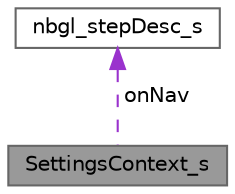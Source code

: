 digraph "SettingsContext_s"
{
 // LATEX_PDF_SIZE
  bgcolor="transparent";
  edge [fontname=Helvetica,fontsize=10,labelfontname=Helvetica,labelfontsize=10];
  node [fontname=Helvetica,fontsize=10,shape=box,height=0.2,width=0.4];
  Node1 [label="SettingsContext_s",height=0.2,width=0.4,color="gray40", fillcolor="grey60", style="filled", fontcolor="black",tooltip=" "];
  Node2 -> Node1 [dir="back",color="darkorchid3",style="dashed",label=" onNav" ];
  Node2 [label="nbgl_stepDesc_s",height=0.2,width=0.4,color="gray40", fillcolor="white", style="filled",URL="$structnbgl__stepDesc__s.html",tooltip="Structure containing all specific information when creating a NBGL step."];
}
